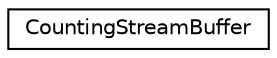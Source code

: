digraph "Graphical Class Hierarchy"
{
 // LATEX_PDF_SIZE
  edge [fontname="Helvetica",fontsize="10",labelfontname="Helvetica",labelfontsize="10"];
  node [fontname="Helvetica",fontsize="10",shape=record];
  rankdir="LR";
  Node0 [label="CountingStreamBuffer",height=0.2,width=0.4,color="black", fillcolor="white", style="filled",URL="$classCountingStreamBuffer.html",tooltip=" "];
}
